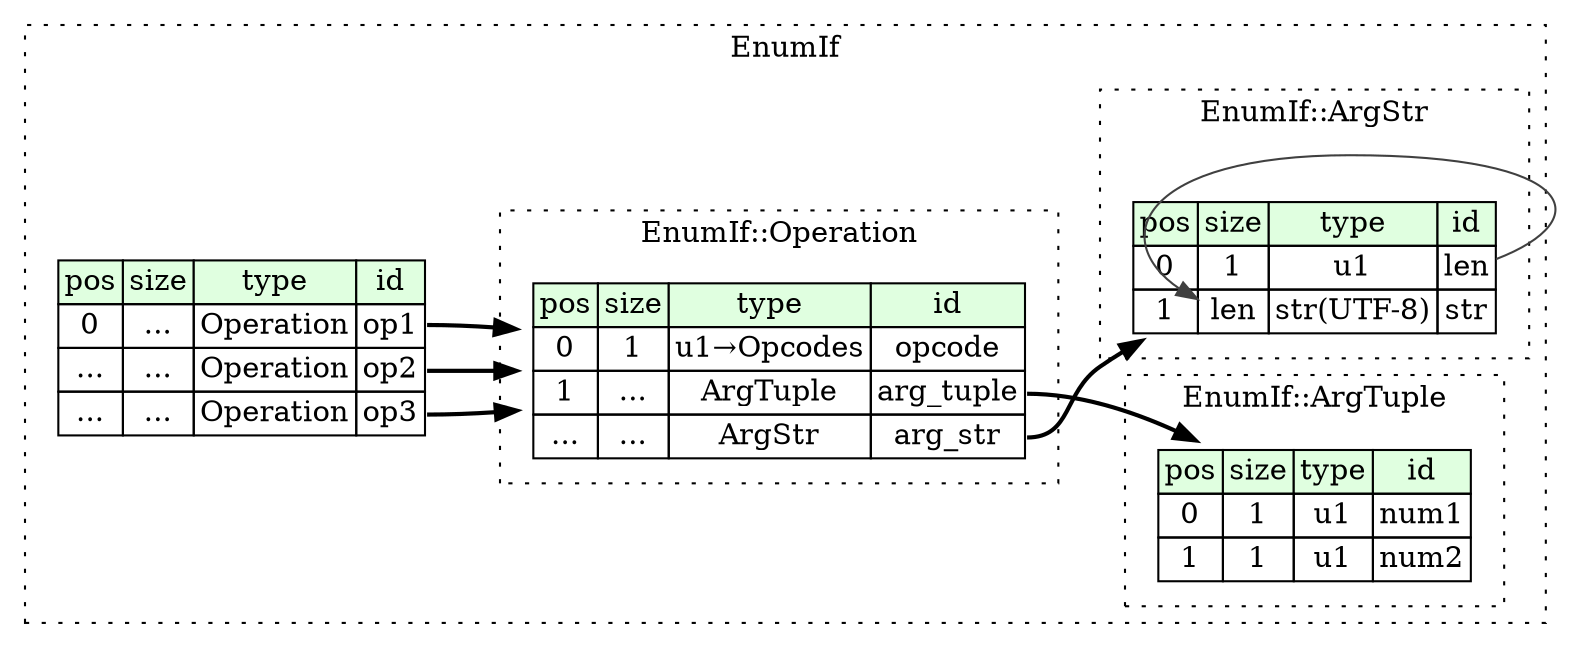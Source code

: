 digraph {
	rankdir=LR;
	node [shape=plaintext];
	subgraph cluster__enum_if {
		label="EnumIf";
		graph[style=dotted];

		enum_if__seq [label=<<TABLE BORDER="0" CELLBORDER="1" CELLSPACING="0">
			<TR><TD BGCOLOR="#E0FFE0">pos</TD><TD BGCOLOR="#E0FFE0">size</TD><TD BGCOLOR="#E0FFE0">type</TD><TD BGCOLOR="#E0FFE0">id</TD></TR>
			<TR><TD PORT="op1_pos">0</TD><TD PORT="op1_size">...</TD><TD>Operation</TD><TD PORT="op1_type">op1</TD></TR>
			<TR><TD PORT="op2_pos">...</TD><TD PORT="op2_size">...</TD><TD>Operation</TD><TD PORT="op2_type">op2</TD></TR>
			<TR><TD PORT="op3_pos">...</TD><TD PORT="op3_size">...</TD><TD>Operation</TD><TD PORT="op3_type">op3</TD></TR>
		</TABLE>>];
		subgraph cluster__operation {
			label="EnumIf::Operation";
			graph[style=dotted];

			operation__seq [label=<<TABLE BORDER="0" CELLBORDER="1" CELLSPACING="0">
				<TR><TD BGCOLOR="#E0FFE0">pos</TD><TD BGCOLOR="#E0FFE0">size</TD><TD BGCOLOR="#E0FFE0">type</TD><TD BGCOLOR="#E0FFE0">id</TD></TR>
				<TR><TD PORT="opcode_pos">0</TD><TD PORT="opcode_size">1</TD><TD>u1→Opcodes</TD><TD PORT="opcode_type">opcode</TD></TR>
				<TR><TD PORT="arg_tuple_pos">1</TD><TD PORT="arg_tuple_size">...</TD><TD>ArgTuple</TD><TD PORT="arg_tuple_type">arg_tuple</TD></TR>
				<TR><TD PORT="arg_str_pos">...</TD><TD PORT="arg_str_size">...</TD><TD>ArgStr</TD><TD PORT="arg_str_type">arg_str</TD></TR>
			</TABLE>>];
		}
		subgraph cluster__arg_tuple {
			label="EnumIf::ArgTuple";
			graph[style=dotted];

			arg_tuple__seq [label=<<TABLE BORDER="0" CELLBORDER="1" CELLSPACING="0">
				<TR><TD BGCOLOR="#E0FFE0">pos</TD><TD BGCOLOR="#E0FFE0">size</TD><TD BGCOLOR="#E0FFE0">type</TD><TD BGCOLOR="#E0FFE0">id</TD></TR>
				<TR><TD PORT="num1_pos">0</TD><TD PORT="num1_size">1</TD><TD>u1</TD><TD PORT="num1_type">num1</TD></TR>
				<TR><TD PORT="num2_pos">1</TD><TD PORT="num2_size">1</TD><TD>u1</TD><TD PORT="num2_type">num2</TD></TR>
			</TABLE>>];
		}
		subgraph cluster__arg_str {
			label="EnumIf::ArgStr";
			graph[style=dotted];

			arg_str__seq [label=<<TABLE BORDER="0" CELLBORDER="1" CELLSPACING="0">
				<TR><TD BGCOLOR="#E0FFE0">pos</TD><TD BGCOLOR="#E0FFE0">size</TD><TD BGCOLOR="#E0FFE0">type</TD><TD BGCOLOR="#E0FFE0">id</TD></TR>
				<TR><TD PORT="len_pos">0</TD><TD PORT="len_size">1</TD><TD>u1</TD><TD PORT="len_type">len</TD></TR>
				<TR><TD PORT="str_pos">1</TD><TD PORT="str_size">len</TD><TD>str(UTF-8)</TD><TD PORT="str_type">str</TD></TR>
			</TABLE>>];
		}
	}
	enum_if__seq:op1_type -> operation__seq [style=bold];
	enum_if__seq:op2_type -> operation__seq [style=bold];
	enum_if__seq:op3_type -> operation__seq [style=bold];
	operation__seq:arg_tuple_type -> arg_tuple__seq [style=bold];
	operation__seq:arg_str_type -> arg_str__seq [style=bold];
	arg_str__seq:len_type -> arg_str__seq:str_size [color="#404040"];
}
